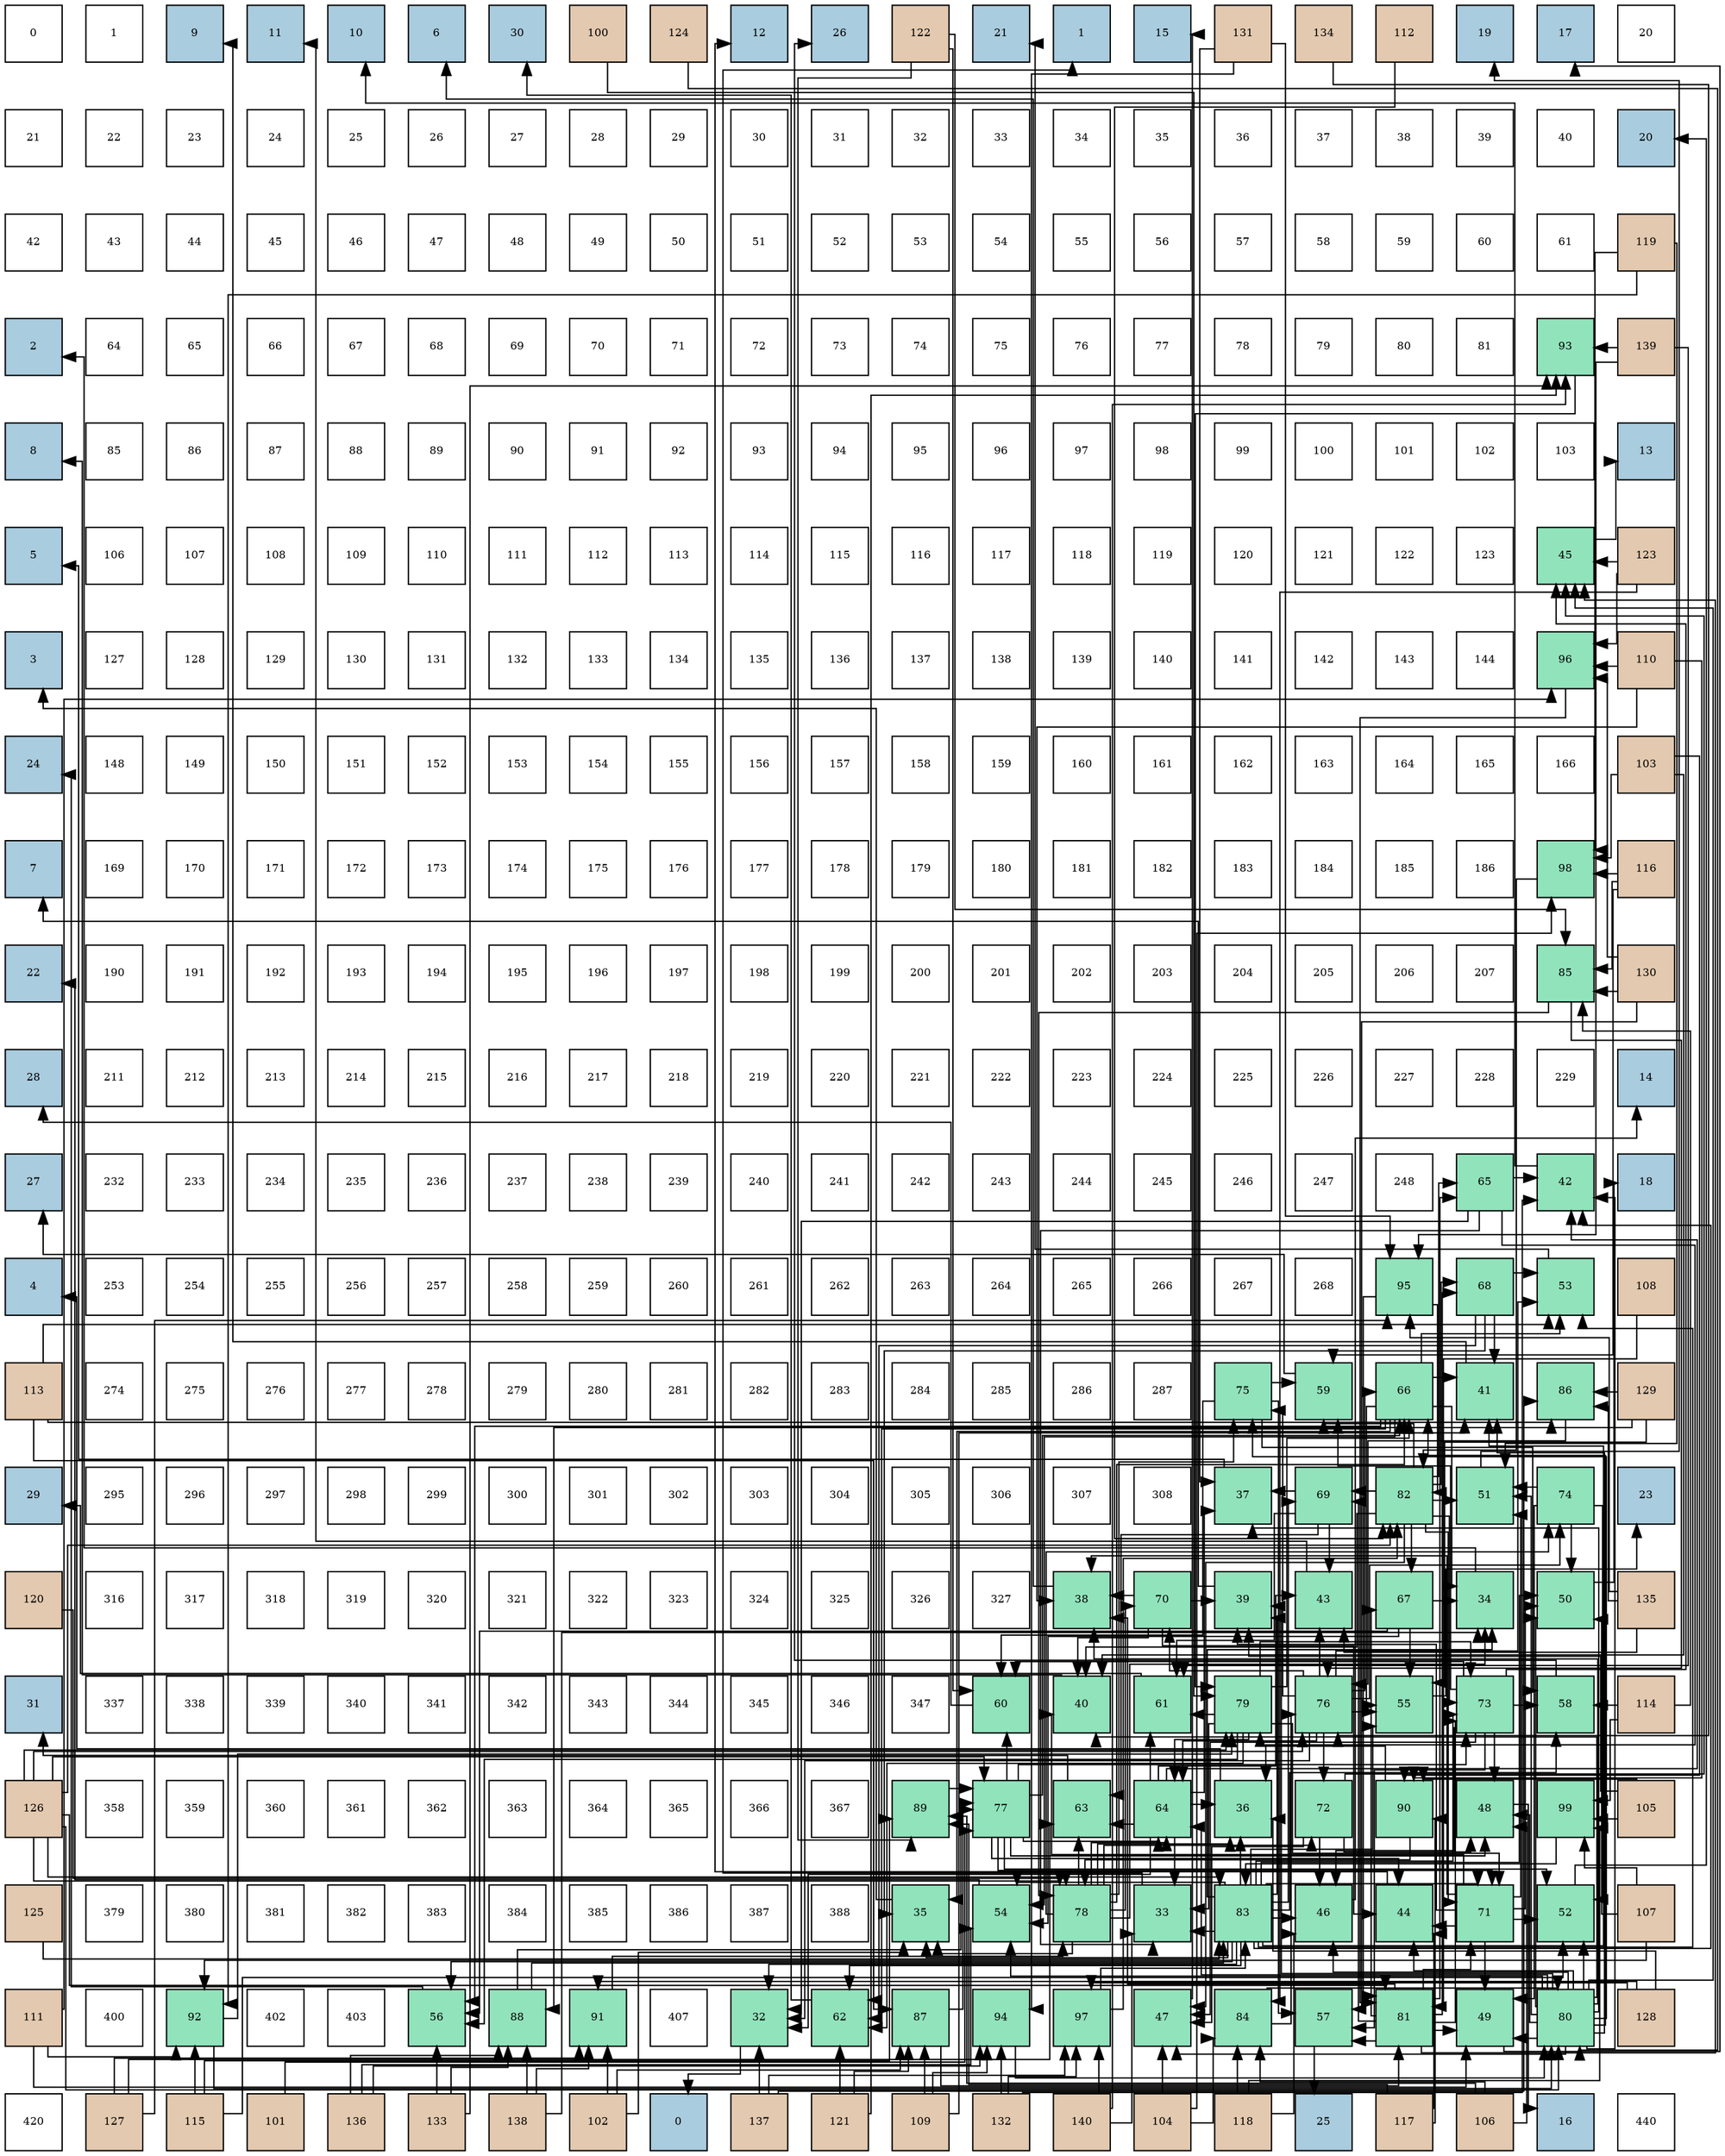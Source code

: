 digraph layout{
 rankdir=TB;
 splines=ortho;
 node [style=filled shape=square fixedsize=true width=0.6];
0[label="0", fontsize=8, fillcolor="#ffffff"];
1[label="1", fontsize=8, fillcolor="#ffffff"];
2[label="9", fontsize=8, fillcolor="#a9ccde"];
3[label="11", fontsize=8, fillcolor="#a9ccde"];
4[label="10", fontsize=8, fillcolor="#a9ccde"];
5[label="6", fontsize=8, fillcolor="#a9ccde"];
6[label="30", fontsize=8, fillcolor="#a9ccde"];
7[label="100", fontsize=8, fillcolor="#e3c9af"];
8[label="124", fontsize=8, fillcolor="#e3c9af"];
9[label="12", fontsize=8, fillcolor="#a9ccde"];
10[label="26", fontsize=8, fillcolor="#a9ccde"];
11[label="122", fontsize=8, fillcolor="#e3c9af"];
12[label="21", fontsize=8, fillcolor="#a9ccde"];
13[label="1", fontsize=8, fillcolor="#a9ccde"];
14[label="15", fontsize=8, fillcolor="#a9ccde"];
15[label="131", fontsize=8, fillcolor="#e3c9af"];
16[label="134", fontsize=8, fillcolor="#e3c9af"];
17[label="112", fontsize=8, fillcolor="#e3c9af"];
18[label="19", fontsize=8, fillcolor="#a9ccde"];
19[label="17", fontsize=8, fillcolor="#a9ccde"];
20[label="20", fontsize=8, fillcolor="#ffffff"];
21[label="21", fontsize=8, fillcolor="#ffffff"];
22[label="22", fontsize=8, fillcolor="#ffffff"];
23[label="23", fontsize=8, fillcolor="#ffffff"];
24[label="24", fontsize=8, fillcolor="#ffffff"];
25[label="25", fontsize=8, fillcolor="#ffffff"];
26[label="26", fontsize=8, fillcolor="#ffffff"];
27[label="27", fontsize=8, fillcolor="#ffffff"];
28[label="28", fontsize=8, fillcolor="#ffffff"];
29[label="29", fontsize=8, fillcolor="#ffffff"];
30[label="30", fontsize=8, fillcolor="#ffffff"];
31[label="31", fontsize=8, fillcolor="#ffffff"];
32[label="32", fontsize=8, fillcolor="#ffffff"];
33[label="33", fontsize=8, fillcolor="#ffffff"];
34[label="34", fontsize=8, fillcolor="#ffffff"];
35[label="35", fontsize=8, fillcolor="#ffffff"];
36[label="36", fontsize=8, fillcolor="#ffffff"];
37[label="37", fontsize=8, fillcolor="#ffffff"];
38[label="38", fontsize=8, fillcolor="#ffffff"];
39[label="39", fontsize=8, fillcolor="#ffffff"];
40[label="40", fontsize=8, fillcolor="#ffffff"];
41[label="20", fontsize=8, fillcolor="#a9ccde"];
42[label="42", fontsize=8, fillcolor="#ffffff"];
43[label="43", fontsize=8, fillcolor="#ffffff"];
44[label="44", fontsize=8, fillcolor="#ffffff"];
45[label="45", fontsize=8, fillcolor="#ffffff"];
46[label="46", fontsize=8, fillcolor="#ffffff"];
47[label="47", fontsize=8, fillcolor="#ffffff"];
48[label="48", fontsize=8, fillcolor="#ffffff"];
49[label="49", fontsize=8, fillcolor="#ffffff"];
50[label="50", fontsize=8, fillcolor="#ffffff"];
51[label="51", fontsize=8, fillcolor="#ffffff"];
52[label="52", fontsize=8, fillcolor="#ffffff"];
53[label="53", fontsize=8, fillcolor="#ffffff"];
54[label="54", fontsize=8, fillcolor="#ffffff"];
55[label="55", fontsize=8, fillcolor="#ffffff"];
56[label="56", fontsize=8, fillcolor="#ffffff"];
57[label="57", fontsize=8, fillcolor="#ffffff"];
58[label="58", fontsize=8, fillcolor="#ffffff"];
59[label="59", fontsize=8, fillcolor="#ffffff"];
60[label="60", fontsize=8, fillcolor="#ffffff"];
61[label="61", fontsize=8, fillcolor="#ffffff"];
62[label="119", fontsize=8, fillcolor="#e3c9af"];
63[label="2", fontsize=8, fillcolor="#a9ccde"];
64[label="64", fontsize=8, fillcolor="#ffffff"];
65[label="65", fontsize=8, fillcolor="#ffffff"];
66[label="66", fontsize=8, fillcolor="#ffffff"];
67[label="67", fontsize=8, fillcolor="#ffffff"];
68[label="68", fontsize=8, fillcolor="#ffffff"];
69[label="69", fontsize=8, fillcolor="#ffffff"];
70[label="70", fontsize=8, fillcolor="#ffffff"];
71[label="71", fontsize=8, fillcolor="#ffffff"];
72[label="72", fontsize=8, fillcolor="#ffffff"];
73[label="73", fontsize=8, fillcolor="#ffffff"];
74[label="74", fontsize=8, fillcolor="#ffffff"];
75[label="75", fontsize=8, fillcolor="#ffffff"];
76[label="76", fontsize=8, fillcolor="#ffffff"];
77[label="77", fontsize=8, fillcolor="#ffffff"];
78[label="78", fontsize=8, fillcolor="#ffffff"];
79[label="79", fontsize=8, fillcolor="#ffffff"];
80[label="80", fontsize=8, fillcolor="#ffffff"];
81[label="81", fontsize=8, fillcolor="#ffffff"];
82[label="93", fontsize=8, fillcolor="#91e3bb"];
83[label="139", fontsize=8, fillcolor="#e3c9af"];
84[label="8", fontsize=8, fillcolor="#a9ccde"];
85[label="85", fontsize=8, fillcolor="#ffffff"];
86[label="86", fontsize=8, fillcolor="#ffffff"];
87[label="87", fontsize=8, fillcolor="#ffffff"];
88[label="88", fontsize=8, fillcolor="#ffffff"];
89[label="89", fontsize=8, fillcolor="#ffffff"];
90[label="90", fontsize=8, fillcolor="#ffffff"];
91[label="91", fontsize=8, fillcolor="#ffffff"];
92[label="92", fontsize=8, fillcolor="#ffffff"];
93[label="93", fontsize=8, fillcolor="#ffffff"];
94[label="94", fontsize=8, fillcolor="#ffffff"];
95[label="95", fontsize=8, fillcolor="#ffffff"];
96[label="96", fontsize=8, fillcolor="#ffffff"];
97[label="97", fontsize=8, fillcolor="#ffffff"];
98[label="98", fontsize=8, fillcolor="#ffffff"];
99[label="99", fontsize=8, fillcolor="#ffffff"];
100[label="100", fontsize=8, fillcolor="#ffffff"];
101[label="101", fontsize=8, fillcolor="#ffffff"];
102[label="102", fontsize=8, fillcolor="#ffffff"];
103[label="103", fontsize=8, fillcolor="#ffffff"];
104[label="13", fontsize=8, fillcolor="#a9ccde"];
105[label="5", fontsize=8, fillcolor="#a9ccde"];
106[label="106", fontsize=8, fillcolor="#ffffff"];
107[label="107", fontsize=8, fillcolor="#ffffff"];
108[label="108", fontsize=8, fillcolor="#ffffff"];
109[label="109", fontsize=8, fillcolor="#ffffff"];
110[label="110", fontsize=8, fillcolor="#ffffff"];
111[label="111", fontsize=8, fillcolor="#ffffff"];
112[label="112", fontsize=8, fillcolor="#ffffff"];
113[label="113", fontsize=8, fillcolor="#ffffff"];
114[label="114", fontsize=8, fillcolor="#ffffff"];
115[label="115", fontsize=8, fillcolor="#ffffff"];
116[label="116", fontsize=8, fillcolor="#ffffff"];
117[label="117", fontsize=8, fillcolor="#ffffff"];
118[label="118", fontsize=8, fillcolor="#ffffff"];
119[label="119", fontsize=8, fillcolor="#ffffff"];
120[label="120", fontsize=8, fillcolor="#ffffff"];
121[label="121", fontsize=8, fillcolor="#ffffff"];
122[label="122", fontsize=8, fillcolor="#ffffff"];
123[label="123", fontsize=8, fillcolor="#ffffff"];
124[label="45", fontsize=8, fillcolor="#91e3bb"];
125[label="123", fontsize=8, fillcolor="#e3c9af"];
126[label="3", fontsize=8, fillcolor="#a9ccde"];
127[label="127", fontsize=8, fillcolor="#ffffff"];
128[label="128", fontsize=8, fillcolor="#ffffff"];
129[label="129", fontsize=8, fillcolor="#ffffff"];
130[label="130", fontsize=8, fillcolor="#ffffff"];
131[label="131", fontsize=8, fillcolor="#ffffff"];
132[label="132", fontsize=8, fillcolor="#ffffff"];
133[label="133", fontsize=8, fillcolor="#ffffff"];
134[label="134", fontsize=8, fillcolor="#ffffff"];
135[label="135", fontsize=8, fillcolor="#ffffff"];
136[label="136", fontsize=8, fillcolor="#ffffff"];
137[label="137", fontsize=8, fillcolor="#ffffff"];
138[label="138", fontsize=8, fillcolor="#ffffff"];
139[label="139", fontsize=8, fillcolor="#ffffff"];
140[label="140", fontsize=8, fillcolor="#ffffff"];
141[label="141", fontsize=8, fillcolor="#ffffff"];
142[label="142", fontsize=8, fillcolor="#ffffff"];
143[label="143", fontsize=8, fillcolor="#ffffff"];
144[label="144", fontsize=8, fillcolor="#ffffff"];
145[label="96", fontsize=8, fillcolor="#91e3bb"];
146[label="110", fontsize=8, fillcolor="#e3c9af"];
147[label="24", fontsize=8, fillcolor="#a9ccde"];
148[label="148", fontsize=8, fillcolor="#ffffff"];
149[label="149", fontsize=8, fillcolor="#ffffff"];
150[label="150", fontsize=8, fillcolor="#ffffff"];
151[label="151", fontsize=8, fillcolor="#ffffff"];
152[label="152", fontsize=8, fillcolor="#ffffff"];
153[label="153", fontsize=8, fillcolor="#ffffff"];
154[label="154", fontsize=8, fillcolor="#ffffff"];
155[label="155", fontsize=8, fillcolor="#ffffff"];
156[label="156", fontsize=8, fillcolor="#ffffff"];
157[label="157", fontsize=8, fillcolor="#ffffff"];
158[label="158", fontsize=8, fillcolor="#ffffff"];
159[label="159", fontsize=8, fillcolor="#ffffff"];
160[label="160", fontsize=8, fillcolor="#ffffff"];
161[label="161", fontsize=8, fillcolor="#ffffff"];
162[label="162", fontsize=8, fillcolor="#ffffff"];
163[label="163", fontsize=8, fillcolor="#ffffff"];
164[label="164", fontsize=8, fillcolor="#ffffff"];
165[label="165", fontsize=8, fillcolor="#ffffff"];
166[label="166", fontsize=8, fillcolor="#ffffff"];
167[label="103", fontsize=8, fillcolor="#e3c9af"];
168[label="7", fontsize=8, fillcolor="#a9ccde"];
169[label="169", fontsize=8, fillcolor="#ffffff"];
170[label="170", fontsize=8, fillcolor="#ffffff"];
171[label="171", fontsize=8, fillcolor="#ffffff"];
172[label="172", fontsize=8, fillcolor="#ffffff"];
173[label="173", fontsize=8, fillcolor="#ffffff"];
174[label="174", fontsize=8, fillcolor="#ffffff"];
175[label="175", fontsize=8, fillcolor="#ffffff"];
176[label="176", fontsize=8, fillcolor="#ffffff"];
177[label="177", fontsize=8, fillcolor="#ffffff"];
178[label="178", fontsize=8, fillcolor="#ffffff"];
179[label="179", fontsize=8, fillcolor="#ffffff"];
180[label="180", fontsize=8, fillcolor="#ffffff"];
181[label="181", fontsize=8, fillcolor="#ffffff"];
182[label="182", fontsize=8, fillcolor="#ffffff"];
183[label="183", fontsize=8, fillcolor="#ffffff"];
184[label="184", fontsize=8, fillcolor="#ffffff"];
185[label="185", fontsize=8, fillcolor="#ffffff"];
186[label="186", fontsize=8, fillcolor="#ffffff"];
187[label="98", fontsize=8, fillcolor="#91e3bb"];
188[label="116", fontsize=8, fillcolor="#e3c9af"];
189[label="22", fontsize=8, fillcolor="#a9ccde"];
190[label="190", fontsize=8, fillcolor="#ffffff"];
191[label="191", fontsize=8, fillcolor="#ffffff"];
192[label="192", fontsize=8, fillcolor="#ffffff"];
193[label="193", fontsize=8, fillcolor="#ffffff"];
194[label="194", fontsize=8, fillcolor="#ffffff"];
195[label="195", fontsize=8, fillcolor="#ffffff"];
196[label="196", fontsize=8, fillcolor="#ffffff"];
197[label="197", fontsize=8, fillcolor="#ffffff"];
198[label="198", fontsize=8, fillcolor="#ffffff"];
199[label="199", fontsize=8, fillcolor="#ffffff"];
200[label="200", fontsize=8, fillcolor="#ffffff"];
201[label="201", fontsize=8, fillcolor="#ffffff"];
202[label="202", fontsize=8, fillcolor="#ffffff"];
203[label="203", fontsize=8, fillcolor="#ffffff"];
204[label="204", fontsize=8, fillcolor="#ffffff"];
205[label="205", fontsize=8, fillcolor="#ffffff"];
206[label="206", fontsize=8, fillcolor="#ffffff"];
207[label="207", fontsize=8, fillcolor="#ffffff"];
208[label="85", fontsize=8, fillcolor="#91e3bb"];
209[label="130", fontsize=8, fillcolor="#e3c9af"];
210[label="28", fontsize=8, fillcolor="#a9ccde"];
211[label="211", fontsize=8, fillcolor="#ffffff"];
212[label="212", fontsize=8, fillcolor="#ffffff"];
213[label="213", fontsize=8, fillcolor="#ffffff"];
214[label="214", fontsize=8, fillcolor="#ffffff"];
215[label="215", fontsize=8, fillcolor="#ffffff"];
216[label="216", fontsize=8, fillcolor="#ffffff"];
217[label="217", fontsize=8, fillcolor="#ffffff"];
218[label="218", fontsize=8, fillcolor="#ffffff"];
219[label="219", fontsize=8, fillcolor="#ffffff"];
220[label="220", fontsize=8, fillcolor="#ffffff"];
221[label="221", fontsize=8, fillcolor="#ffffff"];
222[label="222", fontsize=8, fillcolor="#ffffff"];
223[label="223", fontsize=8, fillcolor="#ffffff"];
224[label="224", fontsize=8, fillcolor="#ffffff"];
225[label="225", fontsize=8, fillcolor="#ffffff"];
226[label="226", fontsize=8, fillcolor="#ffffff"];
227[label="227", fontsize=8, fillcolor="#ffffff"];
228[label="228", fontsize=8, fillcolor="#ffffff"];
229[label="229", fontsize=8, fillcolor="#ffffff"];
230[label="14", fontsize=8, fillcolor="#a9ccde"];
231[label="27", fontsize=8, fillcolor="#a9ccde"];
232[label="232", fontsize=8, fillcolor="#ffffff"];
233[label="233", fontsize=8, fillcolor="#ffffff"];
234[label="234", fontsize=8, fillcolor="#ffffff"];
235[label="235", fontsize=8, fillcolor="#ffffff"];
236[label="236", fontsize=8, fillcolor="#ffffff"];
237[label="237", fontsize=8, fillcolor="#ffffff"];
238[label="238", fontsize=8, fillcolor="#ffffff"];
239[label="239", fontsize=8, fillcolor="#ffffff"];
240[label="240", fontsize=8, fillcolor="#ffffff"];
241[label="241", fontsize=8, fillcolor="#ffffff"];
242[label="242", fontsize=8, fillcolor="#ffffff"];
243[label="243", fontsize=8, fillcolor="#ffffff"];
244[label="244", fontsize=8, fillcolor="#ffffff"];
245[label="245", fontsize=8, fillcolor="#ffffff"];
246[label="246", fontsize=8, fillcolor="#ffffff"];
247[label="247", fontsize=8, fillcolor="#ffffff"];
248[label="248", fontsize=8, fillcolor="#ffffff"];
249[label="65", fontsize=8, fillcolor="#91e3bb"];
250[label="42", fontsize=8, fillcolor="#91e3bb"];
251[label="18", fontsize=8, fillcolor="#a9ccde"];
252[label="4", fontsize=8, fillcolor="#a9ccde"];
253[label="253", fontsize=8, fillcolor="#ffffff"];
254[label="254", fontsize=8, fillcolor="#ffffff"];
255[label="255", fontsize=8, fillcolor="#ffffff"];
256[label="256", fontsize=8, fillcolor="#ffffff"];
257[label="257", fontsize=8, fillcolor="#ffffff"];
258[label="258", fontsize=8, fillcolor="#ffffff"];
259[label="259", fontsize=8, fillcolor="#ffffff"];
260[label="260", fontsize=8, fillcolor="#ffffff"];
261[label="261", fontsize=8, fillcolor="#ffffff"];
262[label="262", fontsize=8, fillcolor="#ffffff"];
263[label="263", fontsize=8, fillcolor="#ffffff"];
264[label="264", fontsize=8, fillcolor="#ffffff"];
265[label="265", fontsize=8, fillcolor="#ffffff"];
266[label="266", fontsize=8, fillcolor="#ffffff"];
267[label="267", fontsize=8, fillcolor="#ffffff"];
268[label="268", fontsize=8, fillcolor="#ffffff"];
269[label="95", fontsize=8, fillcolor="#91e3bb"];
270[label="68", fontsize=8, fillcolor="#91e3bb"];
271[label="53", fontsize=8, fillcolor="#91e3bb"];
272[label="108", fontsize=8, fillcolor="#e3c9af"];
273[label="113", fontsize=8, fillcolor="#e3c9af"];
274[label="274", fontsize=8, fillcolor="#ffffff"];
275[label="275", fontsize=8, fillcolor="#ffffff"];
276[label="276", fontsize=8, fillcolor="#ffffff"];
277[label="277", fontsize=8, fillcolor="#ffffff"];
278[label="278", fontsize=8, fillcolor="#ffffff"];
279[label="279", fontsize=8, fillcolor="#ffffff"];
280[label="280", fontsize=8, fillcolor="#ffffff"];
281[label="281", fontsize=8, fillcolor="#ffffff"];
282[label="282", fontsize=8, fillcolor="#ffffff"];
283[label="283", fontsize=8, fillcolor="#ffffff"];
284[label="284", fontsize=8, fillcolor="#ffffff"];
285[label="285", fontsize=8, fillcolor="#ffffff"];
286[label="286", fontsize=8, fillcolor="#ffffff"];
287[label="287", fontsize=8, fillcolor="#ffffff"];
288[label="75", fontsize=8, fillcolor="#91e3bb"];
289[label="59", fontsize=8, fillcolor="#91e3bb"];
290[label="66", fontsize=8, fillcolor="#91e3bb"];
291[label="41", fontsize=8, fillcolor="#91e3bb"];
292[label="86", fontsize=8, fillcolor="#91e3bb"];
293[label="129", fontsize=8, fillcolor="#e3c9af"];
294[label="29", fontsize=8, fillcolor="#a9ccde"];
295[label="295", fontsize=8, fillcolor="#ffffff"];
296[label="296", fontsize=8, fillcolor="#ffffff"];
297[label="297", fontsize=8, fillcolor="#ffffff"];
298[label="298", fontsize=8, fillcolor="#ffffff"];
299[label="299", fontsize=8, fillcolor="#ffffff"];
300[label="300", fontsize=8, fillcolor="#ffffff"];
301[label="301", fontsize=8, fillcolor="#ffffff"];
302[label="302", fontsize=8, fillcolor="#ffffff"];
303[label="303", fontsize=8, fillcolor="#ffffff"];
304[label="304", fontsize=8, fillcolor="#ffffff"];
305[label="305", fontsize=8, fillcolor="#ffffff"];
306[label="306", fontsize=8, fillcolor="#ffffff"];
307[label="307", fontsize=8, fillcolor="#ffffff"];
308[label="308", fontsize=8, fillcolor="#ffffff"];
309[label="37", fontsize=8, fillcolor="#91e3bb"];
310[label="69", fontsize=8, fillcolor="#91e3bb"];
311[label="82", fontsize=8, fillcolor="#91e3bb"];
312[label="51", fontsize=8, fillcolor="#91e3bb"];
313[label="74", fontsize=8, fillcolor="#91e3bb"];
314[label="23", fontsize=8, fillcolor="#a9ccde"];
315[label="120", fontsize=8, fillcolor="#e3c9af"];
316[label="316", fontsize=8, fillcolor="#ffffff"];
317[label="317", fontsize=8, fillcolor="#ffffff"];
318[label="318", fontsize=8, fillcolor="#ffffff"];
319[label="319", fontsize=8, fillcolor="#ffffff"];
320[label="320", fontsize=8, fillcolor="#ffffff"];
321[label="321", fontsize=8, fillcolor="#ffffff"];
322[label="322", fontsize=8, fillcolor="#ffffff"];
323[label="323", fontsize=8, fillcolor="#ffffff"];
324[label="324", fontsize=8, fillcolor="#ffffff"];
325[label="325", fontsize=8, fillcolor="#ffffff"];
326[label="326", fontsize=8, fillcolor="#ffffff"];
327[label="327", fontsize=8, fillcolor="#ffffff"];
328[label="38", fontsize=8, fillcolor="#91e3bb"];
329[label="70", fontsize=8, fillcolor="#91e3bb"];
330[label="39", fontsize=8, fillcolor="#91e3bb"];
331[label="43", fontsize=8, fillcolor="#91e3bb"];
332[label="67", fontsize=8, fillcolor="#91e3bb"];
333[label="34", fontsize=8, fillcolor="#91e3bb"];
334[label="50", fontsize=8, fillcolor="#91e3bb"];
335[label="135", fontsize=8, fillcolor="#e3c9af"];
336[label="31", fontsize=8, fillcolor="#a9ccde"];
337[label="337", fontsize=8, fillcolor="#ffffff"];
338[label="338", fontsize=8, fillcolor="#ffffff"];
339[label="339", fontsize=8, fillcolor="#ffffff"];
340[label="340", fontsize=8, fillcolor="#ffffff"];
341[label="341", fontsize=8, fillcolor="#ffffff"];
342[label="342", fontsize=8, fillcolor="#ffffff"];
343[label="343", fontsize=8, fillcolor="#ffffff"];
344[label="344", fontsize=8, fillcolor="#ffffff"];
345[label="345", fontsize=8, fillcolor="#ffffff"];
346[label="346", fontsize=8, fillcolor="#ffffff"];
347[label="347", fontsize=8, fillcolor="#ffffff"];
348[label="60", fontsize=8, fillcolor="#91e3bb"];
349[label="40", fontsize=8, fillcolor="#91e3bb"];
350[label="61", fontsize=8, fillcolor="#91e3bb"];
351[label="79", fontsize=8, fillcolor="#91e3bb"];
352[label="76", fontsize=8, fillcolor="#91e3bb"];
353[label="55", fontsize=8, fillcolor="#91e3bb"];
354[label="73", fontsize=8, fillcolor="#91e3bb"];
355[label="58", fontsize=8, fillcolor="#91e3bb"];
356[label="114", fontsize=8, fillcolor="#e3c9af"];
357[label="126", fontsize=8, fillcolor="#e3c9af"];
358[label="358", fontsize=8, fillcolor="#ffffff"];
359[label="359", fontsize=8, fillcolor="#ffffff"];
360[label="360", fontsize=8, fillcolor="#ffffff"];
361[label="361", fontsize=8, fillcolor="#ffffff"];
362[label="362", fontsize=8, fillcolor="#ffffff"];
363[label="363", fontsize=8, fillcolor="#ffffff"];
364[label="364", fontsize=8, fillcolor="#ffffff"];
365[label="365", fontsize=8, fillcolor="#ffffff"];
366[label="366", fontsize=8, fillcolor="#ffffff"];
367[label="367", fontsize=8, fillcolor="#ffffff"];
368[label="89", fontsize=8, fillcolor="#91e3bb"];
369[label="77", fontsize=8, fillcolor="#91e3bb"];
370[label="63", fontsize=8, fillcolor="#91e3bb"];
371[label="64", fontsize=8, fillcolor="#91e3bb"];
372[label="36", fontsize=8, fillcolor="#91e3bb"];
373[label="72", fontsize=8, fillcolor="#91e3bb"];
374[label="90", fontsize=8, fillcolor="#91e3bb"];
375[label="48", fontsize=8, fillcolor="#91e3bb"];
376[label="99", fontsize=8, fillcolor="#91e3bb"];
377[label="105", fontsize=8, fillcolor="#e3c9af"];
378[label="125", fontsize=8, fillcolor="#e3c9af"];
379[label="379", fontsize=8, fillcolor="#ffffff"];
380[label="380", fontsize=8, fillcolor="#ffffff"];
381[label="381", fontsize=8, fillcolor="#ffffff"];
382[label="382", fontsize=8, fillcolor="#ffffff"];
383[label="383", fontsize=8, fillcolor="#ffffff"];
384[label="384", fontsize=8, fillcolor="#ffffff"];
385[label="385", fontsize=8, fillcolor="#ffffff"];
386[label="386", fontsize=8, fillcolor="#ffffff"];
387[label="387", fontsize=8, fillcolor="#ffffff"];
388[label="388", fontsize=8, fillcolor="#ffffff"];
389[label="35", fontsize=8, fillcolor="#91e3bb"];
390[label="54", fontsize=8, fillcolor="#91e3bb"];
391[label="78", fontsize=8, fillcolor="#91e3bb"];
392[label="33", fontsize=8, fillcolor="#91e3bb"];
393[label="83", fontsize=8, fillcolor="#91e3bb"];
394[label="46", fontsize=8, fillcolor="#91e3bb"];
395[label="44", fontsize=8, fillcolor="#91e3bb"];
396[label="71", fontsize=8, fillcolor="#91e3bb"];
397[label="52", fontsize=8, fillcolor="#91e3bb"];
398[label="107", fontsize=8, fillcolor="#e3c9af"];
399[label="111", fontsize=8, fillcolor="#e3c9af"];
400[label="400", fontsize=8, fillcolor="#ffffff"];
401[label="92", fontsize=8, fillcolor="#91e3bb"];
402[label="402", fontsize=8, fillcolor="#ffffff"];
403[label="403", fontsize=8, fillcolor="#ffffff"];
404[label="56", fontsize=8, fillcolor="#91e3bb"];
405[label="88", fontsize=8, fillcolor="#91e3bb"];
406[label="91", fontsize=8, fillcolor="#91e3bb"];
407[label="407", fontsize=8, fillcolor="#ffffff"];
408[label="32", fontsize=8, fillcolor="#91e3bb"];
409[label="62", fontsize=8, fillcolor="#91e3bb"];
410[label="87", fontsize=8, fillcolor="#91e3bb"];
411[label="94", fontsize=8, fillcolor="#91e3bb"];
412[label="97", fontsize=8, fillcolor="#91e3bb"];
413[label="47", fontsize=8, fillcolor="#91e3bb"];
414[label="84", fontsize=8, fillcolor="#91e3bb"];
415[label="57", fontsize=8, fillcolor="#91e3bb"];
416[label="81", fontsize=8, fillcolor="#91e3bb"];
417[label="49", fontsize=8, fillcolor="#91e3bb"];
418[label="80", fontsize=8, fillcolor="#91e3bb"];
419[label="128", fontsize=8, fillcolor="#e3c9af"];
420[label="420", fontsize=8, fillcolor="#ffffff"];
421[label="127", fontsize=8, fillcolor="#e3c9af"];
422[label="115", fontsize=8, fillcolor="#e3c9af"];
423[label="101", fontsize=8, fillcolor="#e3c9af"];
424[label="136", fontsize=8, fillcolor="#e3c9af"];
425[label="133", fontsize=8, fillcolor="#e3c9af"];
426[label="138", fontsize=8, fillcolor="#e3c9af"];
427[label="102", fontsize=8, fillcolor="#e3c9af"];
428[label="0", fontsize=8, fillcolor="#a9ccde"];
429[label="137", fontsize=8, fillcolor="#e3c9af"];
430[label="121", fontsize=8, fillcolor="#e3c9af"];
431[label="109", fontsize=8, fillcolor="#e3c9af"];
432[label="132", fontsize=8, fillcolor="#e3c9af"];
433[label="140", fontsize=8, fillcolor="#e3c9af"];
434[label="104", fontsize=8, fillcolor="#e3c9af"];
435[label="118", fontsize=8, fillcolor="#e3c9af"];
436[label="25", fontsize=8, fillcolor="#a9ccde"];
437[label="117", fontsize=8, fillcolor="#e3c9af"];
438[label="106", fontsize=8, fillcolor="#e3c9af"];
439[label="16", fontsize=8, fillcolor="#a9ccde"];
440[label="440", fontsize=8, fillcolor="#ffffff"];
edge [constraint=false, style=vis];408 -> 428;
392 -> 13;
333 -> 63;
389 -> 126;
372 -> 252;
309 -> 105;
328 -> 5;
330 -> 168;
349 -> 84;
291 -> 2;
250 -> 4;
331 -> 3;
395 -> 9;
124 -> 104;
394 -> 230;
413 -> 14;
375 -> 439;
417 -> 19;
334 -> 251;
312 -> 18;
397 -> 41;
271 -> 12;
390 -> 189;
353 -> 314;
404 -> 147;
415 -> 436;
355 -> 10;
289 -> 231;
348 -> 210;
350 -> 294;
409 -> 6;
370 -> 336;
371 -> 408;
371 -> 392;
371 -> 372;
371 -> 309;
371 -> 250;
371 -> 331;
371 -> 350;
371 -> 370;
249 -> 408;
249 -> 392;
249 -> 372;
249 -> 250;
290 -> 333;
290 -> 389;
290 -> 291;
290 -> 271;
290 -> 390;
290 -> 353;
290 -> 404;
290 -> 409;
332 -> 333;
332 -> 390;
332 -> 353;
332 -> 404;
270 -> 389;
270 -> 291;
270 -> 271;
270 -> 409;
310 -> 309;
310 -> 331;
310 -> 350;
310 -> 370;
329 -> 328;
329 -> 330;
329 -> 349;
329 -> 395;
396 -> 328;
396 -> 330;
396 -> 349;
396 -> 395;
396 -> 417;
396 -> 334;
396 -> 312;
396 -> 397;
373 -> 124;
373 -> 394;
373 -> 413;
373 -> 375;
354 -> 124;
354 -> 394;
354 -> 413;
354 -> 375;
354 -> 415;
354 -> 355;
354 -> 289;
354 -> 348;
313 -> 417;
313 -> 334;
313 -> 312;
313 -> 397;
288 -> 415;
288 -> 355;
288 -> 289;
288 -> 348;
352 -> 408;
352 -> 331;
352 -> 271;
352 -> 353;
352 -> 371;
352 -> 290;
352 -> 329;
352 -> 373;
352 -> 313;
352 -> 288;
369 -> 395;
369 -> 375;
369 -> 397;
369 -> 348;
369 -> 371;
369 -> 290;
369 -> 396;
369 -> 354;
391 -> 333;
391 -> 389;
391 -> 372;
391 -> 370;
391 -> 371;
391 -> 290;
391 -> 329;
391 -> 373;
391 -> 313;
391 -> 288;
351 -> 392;
351 -> 404;
351 -> 350;
351 -> 409;
351 -> 371;
351 -> 290;
351 -> 396;
351 -> 354;
418 -> 309;
418 -> 328;
418 -> 330;
418 -> 349;
418 -> 291;
418 -> 250;
418 -> 395;
418 -> 124;
418 -> 394;
418 -> 413;
418 -> 375;
418 -> 417;
418 -> 334;
418 -> 312;
418 -> 397;
418 -> 390;
418 -> 371;
418 -> 290;
418 -> 288;
416 -> 328;
416 -> 124;
416 -> 417;
416 -> 415;
416 -> 249;
416 -> 332;
416 -> 270;
416 -> 310;
416 -> 396;
416 -> 354;
311 -> 349;
311 -> 413;
311 -> 312;
311 -> 289;
311 -> 249;
311 -> 332;
311 -> 270;
311 -> 310;
311 -> 396;
311 -> 354;
393 -> 408;
393 -> 392;
393 -> 333;
393 -> 389;
393 -> 372;
393 -> 330;
393 -> 291;
393 -> 250;
393 -> 394;
393 -> 334;
393 -> 271;
393 -> 390;
393 -> 353;
393 -> 404;
393 -> 355;
393 -> 409;
393 -> 310;
393 -> 396;
393 -> 354;
414 -> 352;
414 -> 418;
208 -> 352;
208 -> 391;
292 -> 352;
410 -> 369;
410 -> 416;
405 -> 369;
405 -> 393;
368 -> 369;
374 -> 391;
374 -> 351;
406 -> 391;
401 -> 351;
401 -> 418;
82 -> 351;
411 -> 418;
269 -> 416;
269 -> 311;
145 -> 416;
412 -> 311;
412 -> 393;
187 -> 311;
376 -> 393;
7 -> 351;
423 -> 369;
427 -> 389;
427 -> 410;
427 -> 406;
167 -> 349;
167 -> 374;
167 -> 187;
434 -> 413;
434 -> 414;
434 -> 187;
377 -> 330;
377 -> 374;
377 -> 376;
438 -> 375;
438 -> 414;
438 -> 368;
398 -> 334;
398 -> 401;
398 -> 376;
272 -> 416;
431 -> 291;
431 -> 410;
431 -> 411;
146 -> 328;
146 -> 374;
146 -> 145;
399 -> 417;
399 -> 401;
399 -> 145;
17 -> 311;
273 -> 271;
273 -> 292;
273 -> 410;
356 -> 355;
356 -> 208;
356 -> 376;
422 -> 397;
422 -> 368;
422 -> 401;
188 -> 289;
188 -> 208;
188 -> 187;
437 -> 395;
437 -> 368;
437 -> 374;
435 -> 394;
435 -> 414;
435 -> 376;
62 -> 312;
62 -> 401;
62 -> 187;
315 -> 391;
430 -> 409;
430 -> 410;
430 -> 82;
11 -> 348;
11 -> 208;
11 -> 368;
125 -> 124;
125 -> 414;
125 -> 145;
8 -> 418;
378 -> 393;
357 -> 352;
357 -> 369;
357 -> 391;
357 -> 351;
357 -> 418;
357 -> 416;
357 -> 311;
357 -> 393;
421 -> 370;
421 -> 406;
421 -> 269;
419 -> 372;
419 -> 406;
419 -> 412;
293 -> 353;
293 -> 292;
293 -> 405;
209 -> 415;
209 -> 208;
209 -> 145;
15 -> 309;
15 -> 411;
15 -> 269;
432 -> 250;
432 -> 411;
432 -> 412;
425 -> 404;
425 -> 405;
425 -> 82;
16 -> 352;
335 -> 331;
335 -> 292;
335 -> 269;
424 -> 390;
424 -> 405;
424 -> 411;
429 -> 408;
429 -> 292;
429 -> 412;
426 -> 333;
426 -> 405;
426 -> 406;
83 -> 350;
83 -> 82;
83 -> 269;
433 -> 392;
433 -> 82;
433 -> 412;
edge [constraint=true, style=invis];
0 -> 21 -> 42 -> 63 -> 84 -> 105 -> 126 -> 147 -> 168 -> 189 -> 210 -> 231 -> 252 -> 273 -> 294 -> 315 -> 336 -> 357 -> 378 -> 399 -> 420;
1 -> 22 -> 43 -> 64 -> 85 -> 106 -> 127 -> 148 -> 169 -> 190 -> 211 -> 232 -> 253 -> 274 -> 295 -> 316 -> 337 -> 358 -> 379 -> 400 -> 421;
2 -> 23 -> 44 -> 65 -> 86 -> 107 -> 128 -> 149 -> 170 -> 191 -> 212 -> 233 -> 254 -> 275 -> 296 -> 317 -> 338 -> 359 -> 380 -> 401 -> 422;
3 -> 24 -> 45 -> 66 -> 87 -> 108 -> 129 -> 150 -> 171 -> 192 -> 213 -> 234 -> 255 -> 276 -> 297 -> 318 -> 339 -> 360 -> 381 -> 402 -> 423;
4 -> 25 -> 46 -> 67 -> 88 -> 109 -> 130 -> 151 -> 172 -> 193 -> 214 -> 235 -> 256 -> 277 -> 298 -> 319 -> 340 -> 361 -> 382 -> 403 -> 424;
5 -> 26 -> 47 -> 68 -> 89 -> 110 -> 131 -> 152 -> 173 -> 194 -> 215 -> 236 -> 257 -> 278 -> 299 -> 320 -> 341 -> 362 -> 383 -> 404 -> 425;
6 -> 27 -> 48 -> 69 -> 90 -> 111 -> 132 -> 153 -> 174 -> 195 -> 216 -> 237 -> 258 -> 279 -> 300 -> 321 -> 342 -> 363 -> 384 -> 405 -> 426;
7 -> 28 -> 49 -> 70 -> 91 -> 112 -> 133 -> 154 -> 175 -> 196 -> 217 -> 238 -> 259 -> 280 -> 301 -> 322 -> 343 -> 364 -> 385 -> 406 -> 427;
8 -> 29 -> 50 -> 71 -> 92 -> 113 -> 134 -> 155 -> 176 -> 197 -> 218 -> 239 -> 260 -> 281 -> 302 -> 323 -> 344 -> 365 -> 386 -> 407 -> 428;
9 -> 30 -> 51 -> 72 -> 93 -> 114 -> 135 -> 156 -> 177 -> 198 -> 219 -> 240 -> 261 -> 282 -> 303 -> 324 -> 345 -> 366 -> 387 -> 408 -> 429;
10 -> 31 -> 52 -> 73 -> 94 -> 115 -> 136 -> 157 -> 178 -> 199 -> 220 -> 241 -> 262 -> 283 -> 304 -> 325 -> 346 -> 367 -> 388 -> 409 -> 430;
11 -> 32 -> 53 -> 74 -> 95 -> 116 -> 137 -> 158 -> 179 -> 200 -> 221 -> 242 -> 263 -> 284 -> 305 -> 326 -> 347 -> 368 -> 389 -> 410 -> 431;
12 -> 33 -> 54 -> 75 -> 96 -> 117 -> 138 -> 159 -> 180 -> 201 -> 222 -> 243 -> 264 -> 285 -> 306 -> 327 -> 348 -> 369 -> 390 -> 411 -> 432;
13 -> 34 -> 55 -> 76 -> 97 -> 118 -> 139 -> 160 -> 181 -> 202 -> 223 -> 244 -> 265 -> 286 -> 307 -> 328 -> 349 -> 370 -> 391 -> 412 -> 433;
14 -> 35 -> 56 -> 77 -> 98 -> 119 -> 140 -> 161 -> 182 -> 203 -> 224 -> 245 -> 266 -> 287 -> 308 -> 329 -> 350 -> 371 -> 392 -> 413 -> 434;
15 -> 36 -> 57 -> 78 -> 99 -> 120 -> 141 -> 162 -> 183 -> 204 -> 225 -> 246 -> 267 -> 288 -> 309 -> 330 -> 351 -> 372 -> 393 -> 414 -> 435;
16 -> 37 -> 58 -> 79 -> 100 -> 121 -> 142 -> 163 -> 184 -> 205 -> 226 -> 247 -> 268 -> 289 -> 310 -> 331 -> 352 -> 373 -> 394 -> 415 -> 436;
17 -> 38 -> 59 -> 80 -> 101 -> 122 -> 143 -> 164 -> 185 -> 206 -> 227 -> 248 -> 269 -> 290 -> 311 -> 332 -> 353 -> 374 -> 395 -> 416 -> 437;
18 -> 39 -> 60 -> 81 -> 102 -> 123 -> 144 -> 165 -> 186 -> 207 -> 228 -> 249 -> 270 -> 291 -> 312 -> 333 -> 354 -> 375 -> 396 -> 417 -> 438;
19 -> 40 -> 61 -> 82 -> 103 -> 124 -> 145 -> 166 -> 187 -> 208 -> 229 -> 250 -> 271 -> 292 -> 313 -> 334 -> 355 -> 376 -> 397 -> 418 -> 439;
20 -> 41 -> 62 -> 83 -> 104 -> 125 -> 146 -> 167 -> 188 -> 209 -> 230 -> 251 -> 272 -> 293 -> 314 -> 335 -> 356 -> 377 -> 398 -> 419 -> 440;
rank = same {0 -> 1 -> 2 -> 3 -> 4 -> 5 -> 6 -> 7 -> 8 -> 9 -> 10 -> 11 -> 12 -> 13 -> 14 -> 15 -> 16 -> 17 -> 18 -> 19 -> 20};
rank = same {21 -> 22 -> 23 -> 24 -> 25 -> 26 -> 27 -> 28 -> 29 -> 30 -> 31 -> 32 -> 33 -> 34 -> 35 -> 36 -> 37 -> 38 -> 39 -> 40 -> 41};
rank = same {42 -> 43 -> 44 -> 45 -> 46 -> 47 -> 48 -> 49 -> 50 -> 51 -> 52 -> 53 -> 54 -> 55 -> 56 -> 57 -> 58 -> 59 -> 60 -> 61 -> 62};
rank = same {63 -> 64 -> 65 -> 66 -> 67 -> 68 -> 69 -> 70 -> 71 -> 72 -> 73 -> 74 -> 75 -> 76 -> 77 -> 78 -> 79 -> 80 -> 81 -> 82 -> 83};
rank = same {84 -> 85 -> 86 -> 87 -> 88 -> 89 -> 90 -> 91 -> 92 -> 93 -> 94 -> 95 -> 96 -> 97 -> 98 -> 99 -> 100 -> 101 -> 102 -> 103 -> 104};
rank = same {105 -> 106 -> 107 -> 108 -> 109 -> 110 -> 111 -> 112 -> 113 -> 114 -> 115 -> 116 -> 117 -> 118 -> 119 -> 120 -> 121 -> 122 -> 123 -> 124 -> 125};
rank = same {126 -> 127 -> 128 -> 129 -> 130 -> 131 -> 132 -> 133 -> 134 -> 135 -> 136 -> 137 -> 138 -> 139 -> 140 -> 141 -> 142 -> 143 -> 144 -> 145 -> 146};
rank = same {147 -> 148 -> 149 -> 150 -> 151 -> 152 -> 153 -> 154 -> 155 -> 156 -> 157 -> 158 -> 159 -> 160 -> 161 -> 162 -> 163 -> 164 -> 165 -> 166 -> 167};
rank = same {168 -> 169 -> 170 -> 171 -> 172 -> 173 -> 174 -> 175 -> 176 -> 177 -> 178 -> 179 -> 180 -> 181 -> 182 -> 183 -> 184 -> 185 -> 186 -> 187 -> 188};
rank = same {189 -> 190 -> 191 -> 192 -> 193 -> 194 -> 195 -> 196 -> 197 -> 198 -> 199 -> 200 -> 201 -> 202 -> 203 -> 204 -> 205 -> 206 -> 207 -> 208 -> 209};
rank = same {210 -> 211 -> 212 -> 213 -> 214 -> 215 -> 216 -> 217 -> 218 -> 219 -> 220 -> 221 -> 222 -> 223 -> 224 -> 225 -> 226 -> 227 -> 228 -> 229 -> 230};
rank = same {231 -> 232 -> 233 -> 234 -> 235 -> 236 -> 237 -> 238 -> 239 -> 240 -> 241 -> 242 -> 243 -> 244 -> 245 -> 246 -> 247 -> 248 -> 249 -> 250 -> 251};
rank = same {252 -> 253 -> 254 -> 255 -> 256 -> 257 -> 258 -> 259 -> 260 -> 261 -> 262 -> 263 -> 264 -> 265 -> 266 -> 267 -> 268 -> 269 -> 270 -> 271 -> 272};
rank = same {273 -> 274 -> 275 -> 276 -> 277 -> 278 -> 279 -> 280 -> 281 -> 282 -> 283 -> 284 -> 285 -> 286 -> 287 -> 288 -> 289 -> 290 -> 291 -> 292 -> 293};
rank = same {294 -> 295 -> 296 -> 297 -> 298 -> 299 -> 300 -> 301 -> 302 -> 303 -> 304 -> 305 -> 306 -> 307 -> 308 -> 309 -> 310 -> 311 -> 312 -> 313 -> 314};
rank = same {315 -> 316 -> 317 -> 318 -> 319 -> 320 -> 321 -> 322 -> 323 -> 324 -> 325 -> 326 -> 327 -> 328 -> 329 -> 330 -> 331 -> 332 -> 333 -> 334 -> 335};
rank = same {336 -> 337 -> 338 -> 339 -> 340 -> 341 -> 342 -> 343 -> 344 -> 345 -> 346 -> 347 -> 348 -> 349 -> 350 -> 351 -> 352 -> 353 -> 354 -> 355 -> 356};
rank = same {357 -> 358 -> 359 -> 360 -> 361 -> 362 -> 363 -> 364 -> 365 -> 366 -> 367 -> 368 -> 369 -> 370 -> 371 -> 372 -> 373 -> 374 -> 375 -> 376 -> 377};
rank = same {378 -> 379 -> 380 -> 381 -> 382 -> 383 -> 384 -> 385 -> 386 -> 387 -> 388 -> 389 -> 390 -> 391 -> 392 -> 393 -> 394 -> 395 -> 396 -> 397 -> 398};
rank = same {399 -> 400 -> 401 -> 402 -> 403 -> 404 -> 405 -> 406 -> 407 -> 408 -> 409 -> 410 -> 411 -> 412 -> 413 -> 414 -> 415 -> 416 -> 417 -> 418 -> 419};
rank = same {420 -> 421 -> 422 -> 423 -> 424 -> 425 -> 426 -> 427 -> 428 -> 429 -> 430 -> 431 -> 432 -> 433 -> 434 -> 435 -> 436 -> 437 -> 438 -> 439 -> 440};
}
